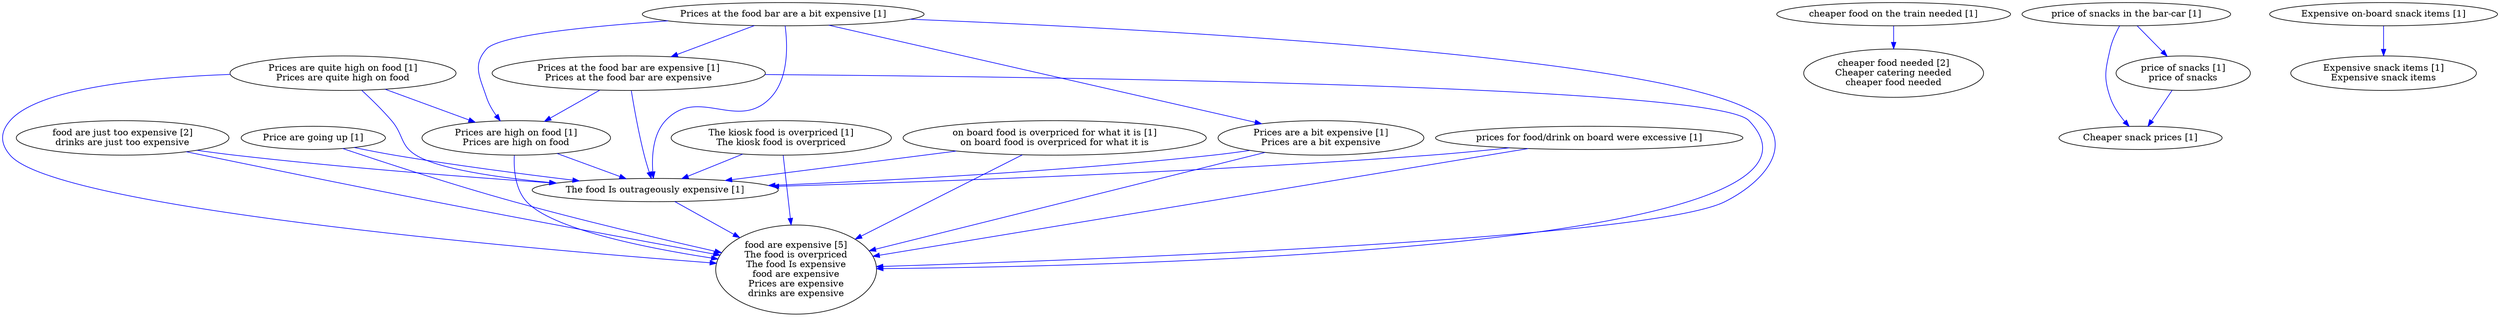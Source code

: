 digraph collapsedGraph {
"food are just too expensive [2]\ndrinks are just too expensive""cheaper food needed [2]\nCheaper catering needed\ncheaper food needed""food are expensive [5]\nThe food is overpriced\nThe food Is expensive\nfood are expensive\nPrices are expensive\ndrinks are expensive""Cheaper snack prices [1]""Expensive on-board snack items [1]""Expensive snack items [1]\nExpensive snack items""Price are going up [1]""Prices are quite high on food [1]\nPrices are quite high on food""Prices are high on food [1]\nPrices are high on food""Prices at the food bar are a bit expensive [1]""Prices at the food bar are expensive [1]\nPrices at the food bar are expensive""Prices are a bit expensive [1]\nPrices are a bit expensive""The food Is outrageously expensive [1]""The kiosk food is overpriced [1]\nThe kiosk food is overpriced""cheaper food on the train needed [1]""on board food is overpriced for what it is [1]\non board food is overpriced for what it is""price of snacks in the bar-car [1]""price of snacks [1]\nprice of snacks""prices for food/drink on board were excessive [1]""The kiosk food is overpriced [1]\nThe kiosk food is overpriced" -> "food are expensive [5]\nThe food is overpriced\nThe food Is expensive\nfood are expensive\nPrices are expensive\ndrinks are expensive" [color=blue]
"prices for food/drink on board were excessive [1]" -> "food are expensive [5]\nThe food is overpriced\nThe food Is expensive\nfood are expensive\nPrices are expensive\ndrinks are expensive" [color=blue]
"on board food is overpriced for what it is [1]\non board food is overpriced for what it is" -> "food are expensive [5]\nThe food is overpriced\nThe food Is expensive\nfood are expensive\nPrices are expensive\ndrinks are expensive" [color=blue]
"Prices are quite high on food [1]\nPrices are quite high on food" -> "food are expensive [5]\nThe food is overpriced\nThe food Is expensive\nfood are expensive\nPrices are expensive\ndrinks are expensive" [color=blue]
"price of snacks [1]\nprice of snacks" -> "Cheaper snack prices [1]" [color=blue]
"Prices are quite high on food [1]\nPrices are quite high on food" -> "The food Is outrageously expensive [1]" [color=blue]
"on board food is overpriced for what it is [1]\non board food is overpriced for what it is" -> "The food Is outrageously expensive [1]" [color=blue]
"cheaper food on the train needed [1]" -> "cheaper food needed [2]\nCheaper catering needed\ncheaper food needed" [color=blue]
"The food Is outrageously expensive [1]" -> "food are expensive [5]\nThe food is overpriced\nThe food Is expensive\nfood are expensive\nPrices are expensive\ndrinks are expensive" [color=blue]
"food are just too expensive [2]\ndrinks are just too expensive" -> "food are expensive [5]\nThe food is overpriced\nThe food Is expensive\nfood are expensive\nPrices are expensive\ndrinks are expensive" [color=blue]
"The kiosk food is overpriced [1]\nThe kiosk food is overpriced" -> "The food Is outrageously expensive [1]" [color=blue]
"Prices are a bit expensive [1]\nPrices are a bit expensive" -> "food are expensive [5]\nThe food is overpriced\nThe food Is expensive\nfood are expensive\nPrices are expensive\ndrinks are expensive" [color=blue]
"Prices are a bit expensive [1]\nPrices are a bit expensive" -> "The food Is outrageously expensive [1]" [color=blue]
"Prices at the food bar are expensive [1]\nPrices at the food bar are expensive" -> "Prices are high on food [1]\nPrices are high on food" [color=blue]
"Price are going up [1]" -> "food are expensive [5]\nThe food is overpriced\nThe food Is expensive\nfood are expensive\nPrices are expensive\ndrinks are expensive" [color=blue]
"Prices at the food bar are a bit expensive [1]" -> "Prices are high on food [1]\nPrices are high on food" [color=blue]
"Prices are high on food [1]\nPrices are high on food" -> "food are expensive [5]\nThe food is overpriced\nThe food Is expensive\nfood are expensive\nPrices are expensive\ndrinks are expensive" [color=blue]
"Prices at the food bar are expensive [1]\nPrices at the food bar are expensive" -> "food are expensive [5]\nThe food is overpriced\nThe food Is expensive\nfood are expensive\nPrices are expensive\ndrinks are expensive" [color=blue]
"price of snacks in the bar-car [1]" -> "Cheaper snack prices [1]" [color=blue]
"Prices are high on food [1]\nPrices are high on food" -> "The food Is outrageously expensive [1]" [color=blue]
"Price are going up [1]" -> "The food Is outrageously expensive [1]" [color=blue]
"food are just too expensive [2]\ndrinks are just too expensive" -> "The food Is outrageously expensive [1]" [color=blue]
"prices for food/drink on board were excessive [1]" -> "The food Is outrageously expensive [1]" [color=blue]
"Prices at the food bar are a bit expensive [1]" -> "food are expensive [5]\nThe food is overpriced\nThe food Is expensive\nfood are expensive\nPrices are expensive\ndrinks are expensive" [color=blue]
"Prices at the food bar are expensive [1]\nPrices at the food bar are expensive" -> "The food Is outrageously expensive [1]" [color=blue]
"Prices at the food bar are a bit expensive [1]" -> "The food Is outrageously expensive [1]" [color=blue]
"Expensive on-board snack items [1]" -> "Expensive snack items [1]\nExpensive snack items" [color=blue]
"Prices are quite high on food [1]\nPrices are quite high on food" -> "Prices are high on food [1]\nPrices are high on food" [color=blue]
"Prices at the food bar are a bit expensive [1]" -> "Prices at the food bar are expensive [1]\nPrices at the food bar are expensive" [color=blue]
"Prices at the food bar are a bit expensive [1]" -> "Prices are a bit expensive [1]\nPrices are a bit expensive" [color=blue]
"price of snacks in the bar-car [1]" -> "price of snacks [1]\nprice of snacks" [color=blue]
}